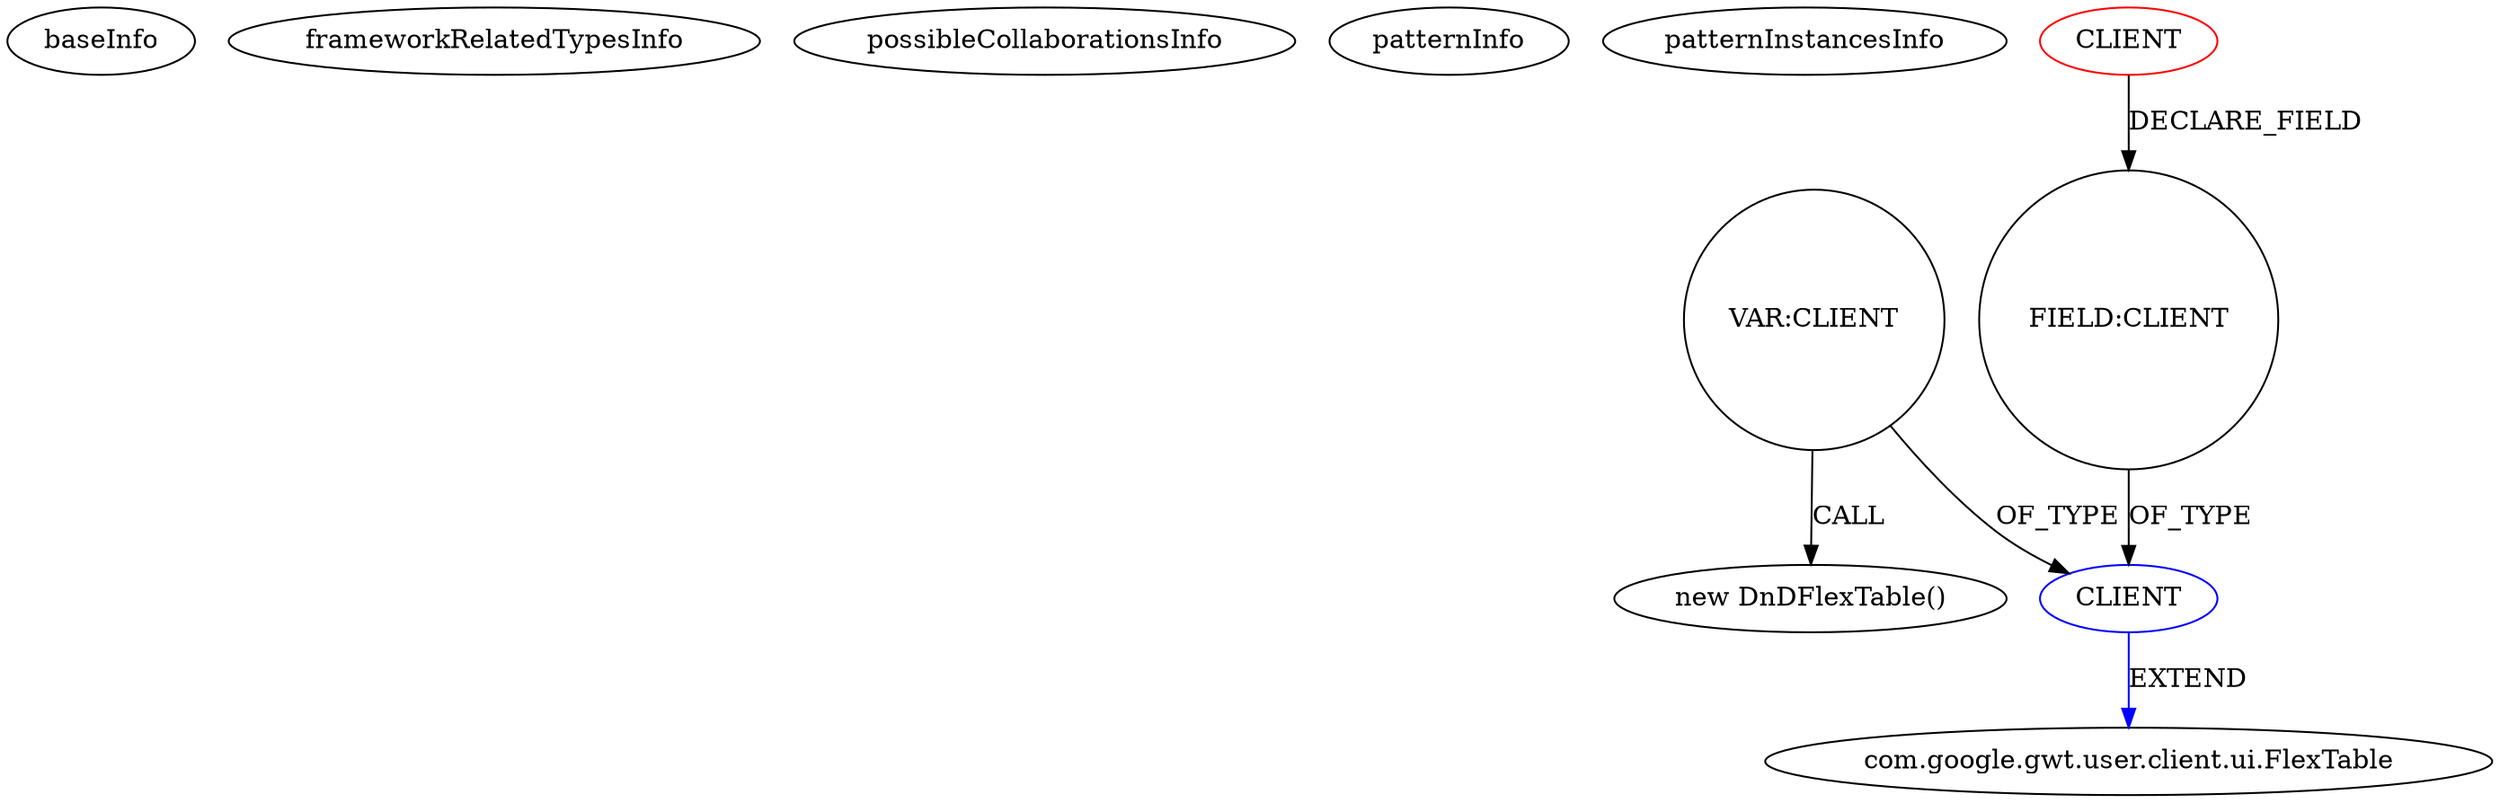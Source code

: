 digraph {
baseInfo[graphId=1842,category="pattern",isAnonymous=false,possibleRelation=false]
frameworkRelatedTypesInfo[]
possibleCollaborationsInfo[]
patternInfo[frequency=2.0,patternRootClient=0]
patternInstancesInfo[0="chrte-TemperatureWatcher~/chrte-TemperatureWatcher/TemperatureWatcher-master/src/com/google/gwt/sample/stockwatcher/client/FlexTableDragController.java~FlexTableDragController~1084",1="chrte-TemperatureWatcher~/chrte-TemperatureWatcher/TemperatureWatcher-master/src/com/google/gwt/sample/stockwatcher/client/TemperatureWatcher.java~TemperatureWatcher~1066"]
20[label="new DnDFlexTable()",vertexType="CONSTRUCTOR_CALL",isFrameworkType=false]
21[label="VAR:CLIENT",vertexType="VARIABLE_EXPRESION",isFrameworkType=false,shape=circle]
3[label="CLIENT",vertexType="REFERENCE_CLIENT_CLASS_DECLARATION",isFrameworkType=false,color=blue]
2[label="FIELD:CLIENT",vertexType="FIELD_DECLARATION",isFrameworkType=false,shape=circle]
0[label="CLIENT",vertexType="ROOT_CLIENT_CLASS_DECLARATION",isFrameworkType=false,color=red]
4[label="com.google.gwt.user.client.ui.FlexTable",vertexType="FRAMEWORK_CLASS_TYPE",isFrameworkType=false]
2->3[label="OF_TYPE"]
21->20[label="CALL"]
0->2[label="DECLARE_FIELD"]
21->3[label="OF_TYPE"]
3->4[label="EXTEND",color=blue]
}

